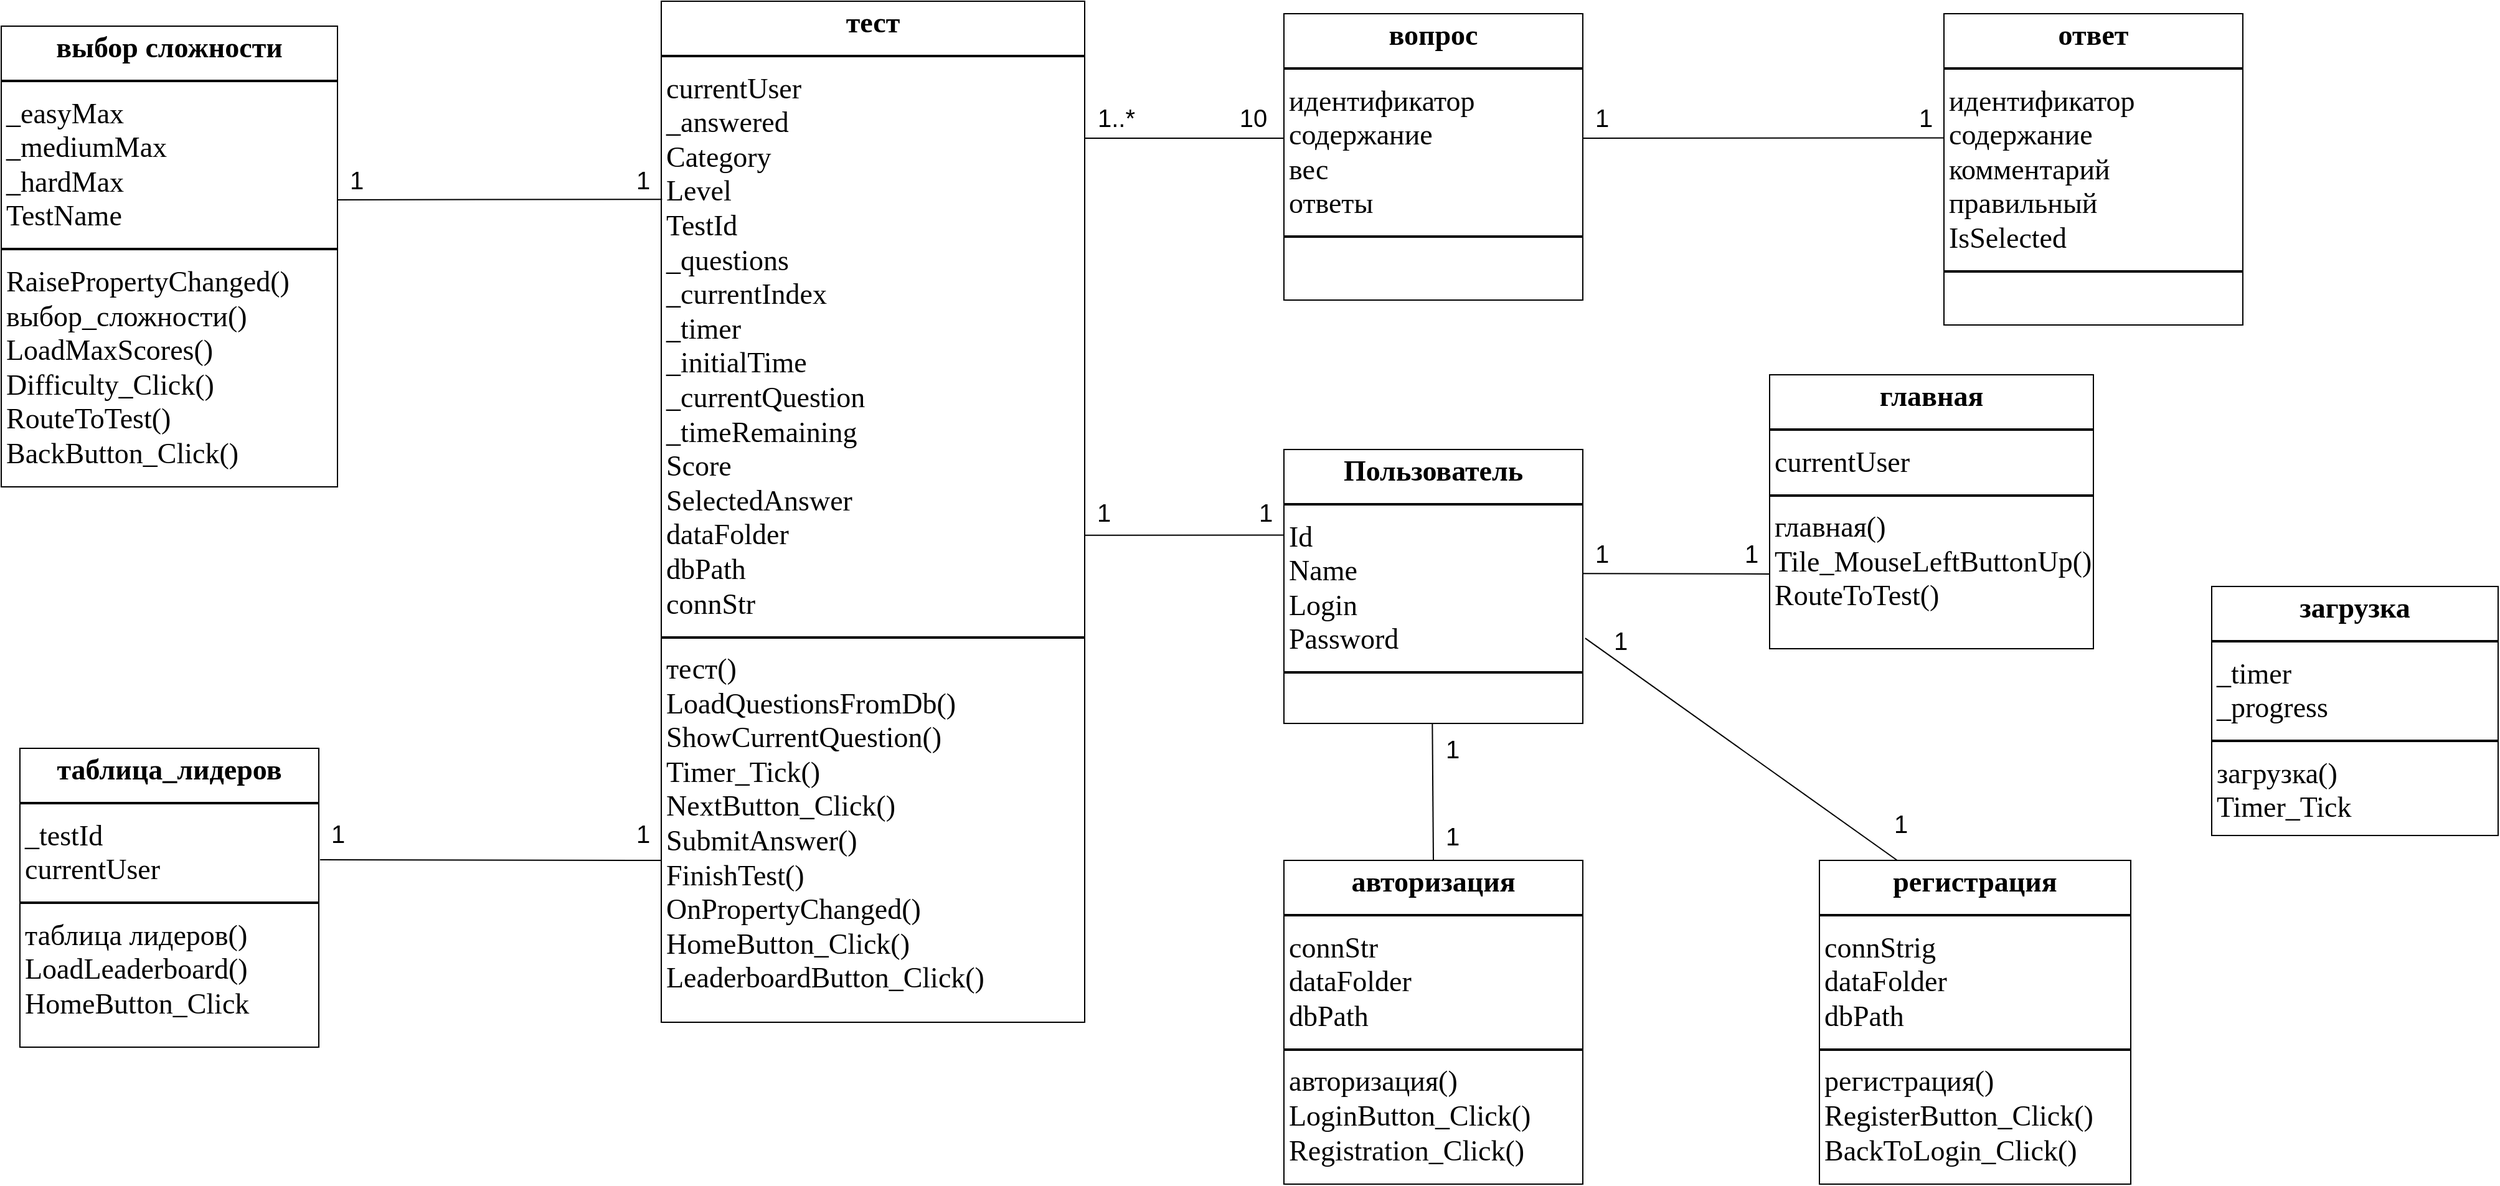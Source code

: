 <mxfile version="24.6.4" type="device">
  <diagram name="Страница — 1" id="ZMt3Es21inp7EqhiQKii">
    <mxGraphModel dx="2625" dy="1573" grid="1" gridSize="10" guides="1" tooltips="1" connect="1" arrows="1" fold="1" page="1" pageScale="1" pageWidth="3300" pageHeight="2339" math="0" shadow="0">
      <root>
        <mxCell id="0" />
        <mxCell id="1" parent="0" />
        <mxCell id="CwhcZS40O737dXPSPKNs-13" value="&lt;p style=&quot;margin: 4px 0px 0px; text-align: center; font-size: 23px;&quot;&gt;&lt;b style=&quot;font-size: 23px;&quot;&gt;регистрация&lt;/b&gt;&lt;/p&gt;&lt;hr style=&quot;border-style: solid; font-size: 23px;&quot;&gt;&lt;p style=&quot;margin: 0px 0px 0px 4px;&quot;&gt;connStrig&lt;/p&gt;&lt;p style=&quot;margin: 0px 0px 0px 4px;&quot;&gt;dataFolder&lt;br&gt;&lt;/p&gt;&lt;p style=&quot;margin: 0px 0px 0px 4px;&quot;&gt;dbPath&lt;/p&gt;&lt;hr style=&quot;border-style: solid; font-size: 23px;&quot;&gt;&lt;p style=&quot;margin: 0px 0px 0px 4px; font-size: 23px;&quot;&gt;регистрация()&lt;/p&gt;&lt;p style=&quot;margin: 0px 0px 0px 4px; font-size: 23px;&quot;&gt;&lt;font style=&quot;font-size: 23px;&quot;&gt;RegisterButton_Click()&lt;/font&gt;&lt;/p&gt;&lt;p style=&quot;margin: 0px 0px 0px 4px; font-size: 23px;&quot;&gt;&lt;span style=&quot;font-size: 23px;&quot;&gt;BackToLogin_Click()&lt;/span&gt;&lt;/p&gt;&lt;p style=&quot;margin: 0px 0px 0px 4px; font-size: 23px;&quot;&gt;&lt;span style=&quot;font-size: 23px;&quot;&gt;&lt;br style=&quot;font-size: 23px;&quot;&gt;&lt;/span&gt;&lt;/p&gt;" style="verticalAlign=top;align=left;overflow=fill;html=1;whiteSpace=wrap;fontFamily=isocpeur;fontSize=23;" parent="1" vertex="1">
          <mxGeometry x="2075" y="1300" width="250" height="260" as="geometry" />
        </mxCell>
        <mxCell id="CwhcZS40O737dXPSPKNs-14" value="&lt;p style=&quot;margin: 4px 0px 0px; text-align: center; font-size: 23px;&quot;&gt;&lt;b style=&quot;font-size: 23px;&quot;&gt;тест&lt;/b&gt;&lt;/p&gt;&lt;hr style=&quot;border-style: solid; font-size: 23px;&quot;&gt;&lt;p style=&quot;margin: 0px 0px 0px 4px; font-size: 23px;&quot;&gt;currentUser&lt;/p&gt;&lt;p style=&quot;margin: 0px 0px 0px 4px; font-size: 23px;&quot;&gt;_answered&lt;/p&gt;&lt;p style=&quot;margin: 0px 0px 0px 4px; font-size: 23px;&quot;&gt;Category&lt;/p&gt;&lt;p style=&quot;margin: 0px 0px 0px 4px; font-size: 23px;&quot;&gt;Level&lt;/p&gt;&lt;p style=&quot;margin: 0px 0px 0px 4px; font-size: 23px;&quot;&gt;TestId&lt;/p&gt;&lt;p style=&quot;margin: 0px 0px 0px 4px; font-size: 23px;&quot;&gt;_questions&lt;/p&gt;&lt;p style=&quot;margin: 0px 0px 0px 4px; font-size: 23px;&quot;&gt;_currentIndex&lt;/p&gt;&lt;p style=&quot;margin: 0px 0px 0px 4px; font-size: 23px;&quot;&gt;_timer&lt;/p&gt;&lt;p style=&quot;margin: 0px 0px 0px 4px; font-size: 23px;&quot;&gt;_initialTime&lt;/p&gt;&lt;p style=&quot;margin: 0px 0px 0px 4px; font-size: 23px;&quot;&gt;_currentQuestion&lt;/p&gt;&lt;p style=&quot;margin: 0px 0px 0px 4px; font-size: 23px;&quot;&gt;_timeRemaining&lt;/p&gt;&lt;p style=&quot;margin: 0px 0px 0px 4px; font-size: 23px;&quot;&gt;Score&lt;/p&gt;&lt;p style=&quot;margin: 0px 0px 0px 4px; font-size: 23px;&quot;&gt;SelectedAnswer&lt;/p&gt;&lt;p style=&quot;margin: 0px 0px 0px 4px; font-size: 23px;&quot;&gt;dataFolder&lt;/p&gt;&lt;p style=&quot;margin: 0px 0px 0px 4px; font-size: 23px;&quot;&gt;dbPath&lt;/p&gt;&lt;p style=&quot;margin: 0px 0px 0px 4px; font-size: 23px;&quot;&gt;connStr&lt;br&gt;&lt;/p&gt;&lt;hr style=&quot;border-style: solid; font-size: 23px;&quot;&gt;&lt;p style=&quot;margin: 0px 0px 0px 4px; font-size: 23px;&quot;&gt;тест()&lt;/p&gt;&lt;p style=&quot;margin: 0px 0px 0px 4px;&quot;&gt;&lt;font face=&quot;isocpeur&quot; style=&quot;font-size: 23px;&quot;&gt;LoadQuestionsFromDb()&lt;/font&gt;&lt;/p&gt;&lt;p style=&quot;margin: 0px 0px 0px 4px;&quot;&gt;&lt;font style=&quot;font-size: 23px;&quot; face=&quot;isocpeur&quot;&gt;ShowCurrentQuestion()&lt;/font&gt;&lt;/p&gt;&lt;p style=&quot;margin: 0px 0px 0px 4px;&quot;&gt;&lt;span style=&quot;background-color: initial;&quot;&gt;&lt;font face=&quot;isocpeur&quot; style=&quot;font-size: 23px;&quot;&gt;Timer_Tick()&lt;/font&gt;&lt;/span&gt;&lt;/p&gt;&lt;p style=&quot;margin: 0px 0px 0px 4px;&quot;&gt;&lt;span style=&quot;background-color: initial;&quot;&gt;&lt;font face=&quot;isocpeur&quot; style=&quot;font-size: 23px;&quot;&gt;NextButton_Click()&lt;/font&gt;&lt;/span&gt;&lt;/p&gt;&lt;p style=&quot;margin: 0px 0px 0px 4px;&quot;&gt;&lt;span style=&quot;background-color: initial;&quot;&gt;&lt;font face=&quot;isocpeur&quot; style=&quot;font-size: 23px;&quot;&gt;SubmitAnswer()&lt;/font&gt;&lt;/span&gt;&lt;/p&gt;&lt;p style=&quot;margin: 0px 0px 0px 4px;&quot;&gt;&lt;span style=&quot;background-color: initial;&quot;&gt;&lt;font face=&quot;isocpeur&quot; style=&quot;font-size: 23px;&quot;&gt;FinishTest()&lt;/font&gt;&lt;/span&gt;&lt;/p&gt;&lt;p style=&quot;margin: 0px 0px 0px 4px;&quot;&gt;&lt;span style=&quot;background-color: initial;&quot;&gt;&lt;font style=&quot;font-size: 23px;&quot;&gt;OnPropertyChanged()&lt;/font&gt;&lt;/span&gt;&lt;/p&gt;&lt;p style=&quot;margin: 0px 0px 0px 4px;&quot;&gt;&lt;span style=&quot;background-color: initial;&quot;&gt;&lt;font face=&quot;isocpeur&quot; style=&quot;font-size: 23px;&quot;&gt;HomeButton_Click()&lt;/font&gt;&lt;/span&gt;&lt;/p&gt;&lt;p style=&quot;margin: 0px 0px 0px 4px;&quot;&gt;&lt;span style=&quot;background-color: initial;&quot;&gt;&lt;font face=&quot;isocpeur&quot; style=&quot;font-size: 23px;&quot;&gt;LeaderboardButton_Click()&lt;/font&gt;&lt;/span&gt;&lt;/p&gt;&lt;p style=&quot;margin: 0px 0px 0px 4px; font-size: 23px;&quot;&gt;&lt;span style=&quot;font-size: 14pt; font-family: &amp;quot;Times New Roman&amp;quot;, serif;&quot;&gt;&lt;br&gt;&lt;/span&gt;&lt;/p&gt;&lt;p style=&quot;margin: 0px 0px 0px 4px; font-size: 23px;&quot;&gt;&lt;span style=&quot;font-size: 14pt; font-family: &amp;quot;Times New Roman&amp;quot;, serif;&quot;&gt;&amp;nbsp;&lt;/span&gt;&lt;span style=&quot;font-size: 14pt; font-family: &amp;quot;Times New Roman&amp;quot;, serif;&quot;&gt;&lt;br&gt;&lt;/span&gt;&lt;/p&gt;" style="verticalAlign=top;align=left;overflow=fill;html=1;whiteSpace=wrap;fontFamily=isocpeur;fontSize=23;" parent="1" vertex="1">
          <mxGeometry x="1145" y="610" width="340" height="820" as="geometry" />
        </mxCell>
        <mxCell id="CwhcZS40O737dXPSPKNs-15" value="&lt;p style=&quot;margin: 4px 0px 0px; text-align: center; font-size: 23px;&quot;&gt;&lt;b style=&quot;font-size: 23px;&quot;&gt;&lt;font style=&quot;font-size: 23px;&quot;&gt;выбор сложности&lt;/font&gt;&lt;/b&gt;&lt;/p&gt;&lt;hr style=&quot;border-style: solid; font-size: 23px;&quot;&gt;&lt;p style=&quot;margin: 0px 0px 0px 4px; font-size: 23px;&quot;&gt;&lt;font style=&quot;font-size: 23px;&quot;&gt;_easyMax&lt;br&gt;&lt;span style=&quot;background-color: initial;&quot;&gt;_mediumMax&lt;/span&gt;&lt;/font&gt;&lt;/p&gt;&lt;p style=&quot;margin: 0px 0px 0px 4px;&quot;&gt;&lt;font style=&quot;&quot;&gt;_hardMax&lt;/font&gt;&lt;/p&gt;&lt;p style=&quot;margin: 0px 0px 0px 4px;&quot;&gt;&lt;font style=&quot;&quot;&gt;TestName&lt;/font&gt;&lt;/p&gt;&lt;hr style=&quot;border-style: solid; font-size: 23px;&quot;&gt;&lt;p style=&quot;margin: 0px 0px 0px 4px; font-size: 23px;&quot;&gt;&lt;font style=&quot;font-size: 23px;&quot;&gt;&lt;span style=&quot;font-size: 23px;&quot;&gt;RaisePropertyChanged()&lt;/span&gt;&lt;/font&gt;&lt;/p&gt;&lt;p style=&quot;margin: 0px 0px 0px 4px; font-size: 23px;&quot;&gt;&lt;span style=&quot;font-size: 23px;&quot;&gt;&lt;font style=&quot;font-size: 23px;&quot;&gt;выбор_сложности()&lt;/font&gt;&lt;/span&gt;&lt;/p&gt;&lt;p style=&quot;margin: 0px 0px 0px 4px; font-size: 23px;&quot;&gt;&lt;span style=&quot;font-size: 23px;&quot;&gt;&lt;font style=&quot;font-size: 23px;&quot;&gt;LoadMaxScores()&lt;/font&gt;&lt;/span&gt;&lt;/p&gt;&lt;p style=&quot;margin: 0px 0px 0px 4px; font-size: 23px;&quot;&gt;&lt;span style=&quot;font-size: 23px;&quot; lang=&quot;EN-US&quot;&gt;&lt;font style=&quot;font-size: 23px;&quot;&gt;Difficulty_Click()&lt;/font&gt;&lt;/span&gt;&lt;/p&gt;&lt;p style=&quot;margin: 0px 0px 0px 4px; font-size: 23px;&quot;&gt;&lt;span style=&quot;font-size: 23px;&quot;&gt;&lt;font style=&quot;font-size: 23px;&quot;&gt;RouteToTest()&lt;/font&gt;&lt;/span&gt;&lt;/p&gt;&lt;p style=&quot;margin: 0px 0px 0px 4px; font-size: 23px;&quot;&gt;&lt;span style=&quot;font-size: 23px;&quot;&gt;&lt;font style=&quot;font-size: 23px;&quot;&gt;BackButton_Click()&lt;/font&gt;&lt;/span&gt;&lt;/p&gt;&lt;p style=&quot;margin: 0px 0px 0px 4px; font-size: 23px;&quot;&gt;&lt;span style=&quot;font-size: 23px;&quot;&gt;&lt;font style=&quot;font-size: 23px;&quot;&gt;&lt;br style=&quot;font-size: 23px;&quot;&gt;&lt;/font&gt;&lt;br style=&quot;font-size: 23px;&quot;&gt;&lt;/span&gt;&lt;/p&gt;" style="verticalAlign=top;align=left;overflow=fill;html=1;whiteSpace=wrap;fontFamily=isocpeur;fontSize=23;" parent="1" vertex="1">
          <mxGeometry x="615" y="630" width="270" height="370" as="geometry" />
        </mxCell>
        <mxCell id="CwhcZS40O737dXPSPKNs-16" value="&lt;p style=&quot;margin: 4px 0px 0px; text-align: center; font-size: 23px;&quot;&gt;&lt;b style=&quot;font-size: 23px;&quot;&gt;загрузка&lt;/b&gt;&lt;/p&gt;&lt;hr style=&quot;border-style: solid; font-size: 23px;&quot;&gt;&lt;p style=&quot;margin: 0px 0px 0px 4px; font-size: 23px;&quot;&gt;_timer&lt;/p&gt;&lt;p style=&quot;margin: 0px 0px 0px 4px; font-size: 23px;&quot;&gt;_progress&lt;br&gt;&lt;/p&gt;&lt;hr style=&quot;border-style: solid; font-size: 23px;&quot;&gt;&lt;p style=&quot;margin: 0px 0px 0px 4px; font-size: 23px;&quot;&gt;загрузка()&lt;/p&gt;&lt;p style=&quot;margin: 0px 0px 0px 4px;&quot;&gt;&lt;font style=&quot;font-size: 23px;&quot; face=&quot;isocpeur&quot;&gt;Timer_Tick&lt;/font&gt;&lt;br&gt;&lt;/p&gt;" style="verticalAlign=top;align=left;overflow=fill;html=1;whiteSpace=wrap;fontFamily=isocpeur;fontSize=23;" parent="1" vertex="1">
          <mxGeometry x="2390" y="1080" width="230" height="200" as="geometry" />
        </mxCell>
        <mxCell id="CwhcZS40O737dXPSPKNs-17" value="&lt;p style=&quot;margin: 4px 0px 0px; text-align: center; font-size: 23px;&quot;&gt;&lt;b style=&quot;font-size: 23px;&quot;&gt;вопрос&lt;/b&gt;&lt;/p&gt;&lt;hr style=&quot;border-style: solid; font-size: 23px;&quot;&gt;&lt;p style=&quot;margin: 0px 0px 0px 4px;&quot;&gt;идентификатор&lt;br style=&quot;font-size: 23px;&quot;&gt;&lt;/p&gt;&lt;p style=&quot;margin: 0px 0px 0px 4px;&quot;&gt;содержание&lt;br&gt;&lt;/p&gt;&lt;p style=&quot;margin: 0px 0px 0px 4px;&quot;&gt;вес&lt;br&gt;&lt;/p&gt;&lt;p style=&quot;margin: 0px 0px 0px 4px;&quot;&gt;ответы&lt;br&gt;&lt;/p&gt;&lt;hr style=&quot;border-style: solid; font-size: 23px;&quot;&gt;&lt;p style=&quot;margin: 0px 0px 0px 4px; font-size: 23px;&quot;&gt;&lt;br style=&quot;font-size: 23px;&quot;&gt;&lt;/p&gt;" style="verticalAlign=top;align=left;overflow=fill;html=1;whiteSpace=wrap;fontFamily=isocpeur;fontSize=23;" parent="1" vertex="1">
          <mxGeometry x="1645" y="620" width="240" height="230" as="geometry" />
        </mxCell>
        <mxCell id="CwhcZS40O737dXPSPKNs-19" value="&lt;p style=&quot;margin: 4px 0px 0px; text-align: center; font-size: 23px;&quot;&gt;&lt;b style=&quot;font-size: 23px;&quot;&gt;Пользователь&lt;/b&gt;&lt;/p&gt;&lt;hr style=&quot;border-style: solid; font-size: 23px;&quot;&gt;&lt;p style=&quot;margin: 0px 0px 0px 4px;&quot;&gt;Id&lt;/p&gt;&lt;p style=&quot;margin: 0px 0px 0px 4px;&quot;&gt;Name&lt;/p&gt;&lt;p style=&quot;margin: 0px 0px 0px 4px;&quot;&gt;Login&lt;/p&gt;&lt;p style=&quot;margin: 0px 0px 0px 4px;&quot;&gt;Password&lt;br&gt;&lt;/p&gt;&lt;hr style=&quot;border-style: solid; font-size: 23px;&quot;&gt;&lt;p style=&quot;margin: 0px 0px 0px 4px; font-size: 23px;&quot;&gt;&lt;br style=&quot;font-size: 23px;&quot;&gt;&lt;/p&gt;" style="verticalAlign=top;align=left;overflow=fill;html=1;whiteSpace=wrap;fontFamily=isocpeur;fontSize=23;" parent="1" vertex="1">
          <mxGeometry x="1645" y="970" width="240" height="220" as="geometry" />
        </mxCell>
        <mxCell id="CwhcZS40O737dXPSPKNs-20" value="&lt;p style=&quot;margin: 4px 0px 0px; text-align: center; font-size: 23px;&quot;&gt;&lt;b style=&quot;font-size: 23px;&quot;&gt;ответ&lt;/b&gt;&lt;/p&gt;&lt;hr style=&quot;border-style: solid; font-size: 23px;&quot;&gt;&lt;p style=&quot;margin: 0px 0px 0px 4px;&quot;&gt;идентификатор&lt;br style=&quot;font-size: 23px;&quot;&gt;&lt;/p&gt;&lt;p style=&quot;margin: 0px 0px 0px 4px;&quot;&gt;содержание&lt;br&gt;&lt;/p&gt;&lt;p style=&quot;margin: 0px 0px 0px 4px;&quot;&gt;комментарий&lt;br&gt;&lt;/p&gt;&lt;p style=&quot;margin: 0px 0px 0px 4px;&quot;&gt;правильный&lt;br&gt;&lt;/p&gt;&lt;p style=&quot;margin: 0px 0px 0px 4px;&quot;&gt;IsSelected&amp;nbsp;&lt;br&gt;&lt;/p&gt;&lt;hr style=&quot;border-style: solid; font-size: 23px;&quot;&gt;&lt;p style=&quot;margin: 0px 0px 0px 4px; font-size: 23px;&quot;&gt;&lt;br&gt;&lt;/p&gt;&lt;p style=&quot;margin: 0px 0px 0px 4px; font-size: 23px;&quot;&gt;&lt;span style=&quot;font-size: 23px; font-family: &amp;quot;Times New Roman&amp;quot;, serif;&quot;&gt;&lt;br style=&quot;font-size: 23px;&quot;&gt;&lt;/span&gt;&lt;/p&gt;&lt;p style=&quot;margin: 0px 0px 0px 4px; font-size: 23px;&quot;&gt;&lt;span style=&quot;font-size: 23px; font-family: &amp;quot;Times New Roman&amp;quot;, serif;&quot;&gt;&lt;br style=&quot;font-size: 23px;&quot;&gt;&lt;/span&gt;&lt;/p&gt;" style="verticalAlign=top;align=left;overflow=fill;html=1;whiteSpace=wrap;fontFamily=isocpeur;fontSize=23;" parent="1" vertex="1">
          <mxGeometry x="2175" y="620" width="240" height="250" as="geometry" />
        </mxCell>
        <mxCell id="CwhcZS40O737dXPSPKNs-21" value="&lt;p style=&quot;margin: 4px 0px 0px; text-align: center; font-size: 23px;&quot;&gt;&lt;b style=&quot;font-size: 23px;&quot;&gt;главная&lt;/b&gt;&lt;/p&gt;&lt;hr style=&quot;border-style: solid; font-size: 23px;&quot;&gt;&lt;p style=&quot;margin: 0px 0px 0px 4px; font-size: 23px;&quot;&gt;currentUser&lt;/p&gt;&lt;hr style=&quot;border-style: solid; font-size: 23px;&quot;&gt;&lt;p style=&quot;margin: 0px 0px 0px 4px; font-size: 23px;&quot;&gt;&lt;font style=&quot;font-size: 23px;&quot;&gt;главная()&lt;/font&gt;&lt;/p&gt;&lt;p style=&quot;margin: 0px 0px 0px 4px; font-size: 23px;&quot;&gt;&lt;font style=&quot;font-size: 23px;&quot;&gt;&lt;span style=&quot;font-size: 23px;&quot;&gt;Tile_MouseLeftButtonUp()&lt;/span&gt;&lt;/font&gt;&lt;/p&gt;&lt;p style=&quot;margin: 0px 0px 0px 4px; font-size: 23px;&quot;&gt;&lt;font style=&quot;font-size: 23px;&quot;&gt;&lt;span style=&quot;font-size: 23px;&quot;&gt;RouteToTest()&lt;/span&gt;&lt;/font&gt;&lt;/p&gt;&lt;p style=&quot;margin: 0px 0px 0px 4px; font-size: 23px;&quot;&gt;&lt;span style=&quot;font-size: 23px;&quot;&gt;&lt;br style=&quot;font-size: 23px;&quot;&gt;&lt;/span&gt;&lt;/p&gt;" style="verticalAlign=top;align=left;overflow=fill;html=1;whiteSpace=wrap;fontFamily=isocpeur;fontSize=23;" parent="1" vertex="1">
          <mxGeometry x="2035" y="910" width="260" height="220" as="geometry" />
        </mxCell>
        <mxCell id="CwhcZS40O737dXPSPKNs-22" value="&lt;p style=&quot;margin: 4px 0px 0px; text-align: center; font-size: 23px;&quot;&gt;&lt;b style=&quot;font-size: 23px;&quot;&gt;авторизация&lt;/b&gt;&lt;/p&gt;&lt;hr style=&quot;border-style: solid; font-size: 23px;&quot;&gt;&lt;p style=&quot;margin: 0px 0px 0px 4px; font-size: 23px;&quot;&gt;connStr&lt;/p&gt;&lt;p style=&quot;margin: 0px 0px 0px 4px; font-size: 23px;&quot;&gt;dataFolder&lt;br style=&quot;font-size: 23px;&quot;&gt;&lt;/p&gt;&lt;p style=&quot;margin: 0px 0px 0px 4px;&quot;&gt;dbPath&lt;br&gt;&lt;/p&gt;&lt;hr style=&quot;border-style: solid; font-size: 23px;&quot;&gt;&lt;p style=&quot;margin: 0px 0px 0px 4px; font-size: 23px;&quot;&gt;авторизация()&lt;/p&gt;&lt;p style=&quot;margin: 0px 0px 0px 4px; font-size: 23px;&quot;&gt;&lt;span style=&quot;font-size: 23px;&quot;&gt;LoginButton_Click()&lt;/span&gt;&lt;/p&gt;&lt;p style=&quot;margin: 0px 0px 0px 4px; font-size: 23px;&quot;&gt;&lt;span style=&quot;font-size: 23px;&quot;&gt;Registration_Click()&lt;/span&gt;&lt;/p&gt;" style="verticalAlign=top;align=left;overflow=fill;html=1;whiteSpace=wrap;fontFamily=isocpeur;fontSize=23;" parent="1" vertex="1">
          <mxGeometry x="1645" y="1300" width="240" height="260" as="geometry" />
        </mxCell>
        <mxCell id="CwhcZS40O737dXPSPKNs-23" value="&lt;p style=&quot;margin: 4px 0px 0px; text-align: center; font-size: 23px;&quot;&gt;&lt;b style=&quot;font-size: 23px;&quot;&gt;таблица_лидеров&lt;/b&gt;&lt;/p&gt;&lt;hr style=&quot;border-style: solid; font-size: 23px;&quot;&gt;&lt;p style=&quot;margin: 0px 0px 0px 4px; font-size: 23px;&quot;&gt;_testId&lt;/p&gt;&lt;p style=&quot;margin: 0px 0px 0px 4px; font-size: 23px;&quot;&gt;currentUser&lt;br&gt;&lt;/p&gt;&lt;hr style=&quot;border-style: solid; font-size: 23px;&quot;&gt;&lt;p style=&quot;margin: 0px 0px 0px 4px; font-size: 23px;&quot;&gt;таблица лидеров()&lt;/p&gt;&lt;p style=&quot;margin: 0px 0px 0px 4px;&quot;&gt;&lt;font style=&quot;font-size: 23px;&quot; face=&quot;isocpeur&quot;&gt;LoadLeaderboard()&lt;/font&gt;&lt;/p&gt;&lt;p style=&quot;margin: 0px 0px 0px 4px;&quot;&gt;&lt;font face=&quot;isocpeur&quot; style=&quot;font-size: 23px;&quot;&gt;HomeButton_Click&lt;/font&gt;&lt;/p&gt;" style="verticalAlign=top;align=left;overflow=fill;html=1;whiteSpace=wrap;fontFamily=isocpeur;fontSize=23;" parent="1" vertex="1">
          <mxGeometry x="630" y="1210" width="240" height="240" as="geometry" />
        </mxCell>
        <mxCell id="9g3BDJK04uG7Q3a8VbqJ-1" value="" style="endArrow=none;html=1;rounded=0;entryX=0;entryY=0.399;entryDx=0;entryDy=0;entryPerimeter=0;fontSize=20;" edge="1" parent="1" target="CwhcZS40O737dXPSPKNs-20">
          <mxGeometry width="50" height="50" relative="1" as="geometry">
            <mxPoint x="1885" y="720" as="sourcePoint" />
            <mxPoint x="2185" y="720" as="targetPoint" />
          </mxGeometry>
        </mxCell>
        <mxCell id="9g3BDJK04uG7Q3a8VbqJ-2" value="1" style="text;html=1;align=center;verticalAlign=middle;resizable=0;points=[];autosize=1;strokeColor=none;fillColor=none;fontSize=20;" vertex="1" parent="1">
          <mxGeometry x="1885" y="683" width="30" height="40" as="geometry" />
        </mxCell>
        <mxCell id="9g3BDJK04uG7Q3a8VbqJ-3" value="1" style="text;html=1;align=center;verticalAlign=middle;resizable=0;points=[];autosize=1;strokeColor=none;fillColor=none;fontSize=20;" vertex="1" parent="1">
          <mxGeometry x="2145" y="683" width="30" height="40" as="geometry" />
        </mxCell>
        <mxCell id="9g3BDJK04uG7Q3a8VbqJ-4" value="" style="endArrow=none;html=1;rounded=0;entryX=0.002;entryY=0.194;entryDx=0;entryDy=0;entryPerimeter=0;fontSize=20;exitX=-0.016;exitY=0.912;exitDx=0;exitDy=0;exitPerimeter=0;" edge="1" parent="1" source="9g3BDJK04uG7Q3a8VbqJ-5" target="CwhcZS40O737dXPSPKNs-14">
          <mxGeometry width="50" height="50" relative="1" as="geometry">
            <mxPoint x="885" y="770" as="sourcePoint" />
            <mxPoint x="1045" y="770" as="targetPoint" />
          </mxGeometry>
        </mxCell>
        <mxCell id="9g3BDJK04uG7Q3a8VbqJ-5" value="1" style="text;html=1;align=center;verticalAlign=middle;resizable=0;points=[];autosize=1;strokeColor=none;fillColor=none;fontSize=20;" vertex="1" parent="1">
          <mxGeometry x="885" y="733" width="30" height="40" as="geometry" />
        </mxCell>
        <mxCell id="9g3BDJK04uG7Q3a8VbqJ-6" value="1" style="text;html=1;align=center;verticalAlign=middle;resizable=0;points=[];autosize=1;strokeColor=none;fillColor=none;fontSize=20;" vertex="1" parent="1">
          <mxGeometry x="1115" y="733" width="30" height="40" as="geometry" />
        </mxCell>
        <mxCell id="9g3BDJK04uG7Q3a8VbqJ-7" value="" style="endArrow=none;html=1;rounded=0;fontSize=20;exitX=1.003;exitY=0.123;exitDx=0;exitDy=0;exitPerimeter=0;entryX=0.001;entryY=0.395;entryDx=0;entryDy=0;entryPerimeter=0;" edge="1" parent="1">
          <mxGeometry width="50" height="50" relative="1" as="geometry">
            <mxPoint x="1485.0" y="720.01" as="sourcePoint" />
            <mxPoint x="1645.24" y="720.0" as="targetPoint" />
          </mxGeometry>
        </mxCell>
        <mxCell id="9g3BDJK04uG7Q3a8VbqJ-8" value="1..*" style="text;html=1;align=center;verticalAlign=middle;resizable=0;points=[];autosize=1;strokeColor=none;fillColor=none;fontSize=20;" vertex="1" parent="1">
          <mxGeometry x="1485" y="683" width="50" height="40" as="geometry" />
        </mxCell>
        <mxCell id="9g3BDJK04uG7Q3a8VbqJ-9" value="10" style="text;html=1;align=center;verticalAlign=middle;resizable=0;points=[];autosize=1;strokeColor=none;fillColor=none;fontSize=20;" vertex="1" parent="1">
          <mxGeometry x="1595" y="683" width="50" height="40" as="geometry" />
        </mxCell>
        <mxCell id="9g3BDJK04uG7Q3a8VbqJ-10" value="" style="endArrow=none;html=1;rounded=0;fontSize=20;exitX=1;exitY=0.523;exitDx=0;exitDy=0;exitPerimeter=0;entryX=0.995;entryY=0.969;entryDx=0;entryDy=0;entryPerimeter=0;" edge="1" parent="1" source="CwhcZS40O737dXPSPKNs-14" target="9g3BDJK04uG7Q3a8VbqJ-12">
          <mxGeometry width="50" height="50" relative="1" as="geometry">
            <mxPoint x="1490" y="1038.17" as="sourcePoint" />
            <mxPoint x="1650" y="1037" as="targetPoint" />
          </mxGeometry>
        </mxCell>
        <mxCell id="9g3BDJK04uG7Q3a8VbqJ-11" value="1" style="text;html=1;align=center;verticalAlign=middle;resizable=0;points=[];autosize=1;strokeColor=none;fillColor=none;fontSize=20;" vertex="1" parent="1">
          <mxGeometry x="1485" y="1000" width="30" height="40" as="geometry" />
        </mxCell>
        <mxCell id="9g3BDJK04uG7Q3a8VbqJ-12" value="1" style="text;html=1;align=center;verticalAlign=middle;resizable=0;points=[];autosize=1;strokeColor=none;fillColor=none;fontSize=20;" vertex="1" parent="1">
          <mxGeometry x="1615" y="1000" width="30" height="40" as="geometry" />
        </mxCell>
        <mxCell id="9g3BDJK04uG7Q3a8VbqJ-13" value="" style="endArrow=none;html=1;rounded=0;fontSize=20;entryX=0.001;entryY=0.727;entryDx=0;entryDy=0;entryPerimeter=0;exitX=0.001;exitY=0.916;exitDx=0;exitDy=0;exitPerimeter=0;" edge="1" parent="1" source="9g3BDJK04uG7Q3a8VbqJ-14" target="CwhcZS40O737dXPSPKNs-21">
          <mxGeometry width="50" height="50" relative="1" as="geometry">
            <mxPoint x="1885" y="1067.5" as="sourcePoint" />
            <mxPoint x="2035" y="1066" as="targetPoint" />
          </mxGeometry>
        </mxCell>
        <mxCell id="9g3BDJK04uG7Q3a8VbqJ-14" value="1" style="text;html=1;align=center;verticalAlign=middle;resizable=0;points=[];autosize=1;strokeColor=none;fillColor=none;fontSize=20;" vertex="1" parent="1">
          <mxGeometry x="1885" y="1033" width="30" height="40" as="geometry" />
        </mxCell>
        <mxCell id="9g3BDJK04uG7Q3a8VbqJ-15" value="1" style="text;html=1;align=center;verticalAlign=middle;resizable=0;points=[];autosize=1;strokeColor=none;fillColor=none;fontSize=20;" vertex="1" parent="1">
          <mxGeometry x="2005" y="1033" width="30" height="40" as="geometry" />
        </mxCell>
        <mxCell id="9g3BDJK04uG7Q3a8VbqJ-16" value="" style="endArrow=none;html=1;rounded=0;fontSize=20;exitX=1.004;exitY=0.373;exitDx=0;exitDy=0;exitPerimeter=0;" edge="1" parent="1" source="CwhcZS40O737dXPSPKNs-23">
          <mxGeometry width="50" height="50" relative="1" as="geometry">
            <mxPoint x="875" y="1300" as="sourcePoint" />
            <mxPoint x="1145" y="1300" as="targetPoint" />
          </mxGeometry>
        </mxCell>
        <mxCell id="9g3BDJK04uG7Q3a8VbqJ-17" value="1" style="text;html=1;align=center;verticalAlign=middle;resizable=0;points=[];autosize=1;strokeColor=none;fillColor=none;fontSize=20;" vertex="1" parent="1">
          <mxGeometry x="870" y="1258" width="30" height="40" as="geometry" />
        </mxCell>
        <mxCell id="9g3BDJK04uG7Q3a8VbqJ-18" value="1" style="text;html=1;align=center;verticalAlign=middle;resizable=0;points=[];autosize=1;strokeColor=none;fillColor=none;fontSize=20;" vertex="1" parent="1">
          <mxGeometry x="1115" y="1258" width="30" height="40" as="geometry" />
        </mxCell>
        <mxCell id="9g3BDJK04uG7Q3a8VbqJ-19" value="" style="endArrow=none;html=1;rounded=0;exitX=1.008;exitY=0.689;exitDx=0;exitDy=0;exitPerimeter=0;entryX=0.25;entryY=0;entryDx=0;entryDy=0;" edge="1" parent="1" source="CwhcZS40O737dXPSPKNs-19" target="CwhcZS40O737dXPSPKNs-13">
          <mxGeometry width="50" height="50" relative="1" as="geometry">
            <mxPoint x="2035" y="1400" as="sourcePoint" />
            <mxPoint x="2105" y="1250" as="targetPoint" />
          </mxGeometry>
        </mxCell>
        <mxCell id="9g3BDJK04uG7Q3a8VbqJ-20" value="1" style="text;html=1;align=center;verticalAlign=middle;resizable=0;points=[];autosize=1;strokeColor=none;fillColor=none;fontSize=20;" vertex="1" parent="1">
          <mxGeometry x="1900" y="1103" width="30" height="40" as="geometry" />
        </mxCell>
        <mxCell id="9g3BDJK04uG7Q3a8VbqJ-21" value="&lt;font style=&quot;font-size: 20px;&quot;&gt;1&lt;/font&gt;" style="text;html=1;align=center;verticalAlign=middle;resizable=0;points=[];autosize=1;strokeColor=none;fillColor=none;" vertex="1" parent="1">
          <mxGeometry x="2125" y="1250" width="30" height="40" as="geometry" />
        </mxCell>
        <mxCell id="9g3BDJK04uG7Q3a8VbqJ-22" value="" style="endArrow=none;html=1;rounded=0;" edge="1" parent="1">
          <mxGeometry width="50" height="50" relative="1" as="geometry">
            <mxPoint x="1765" y="1300" as="sourcePoint" />
            <mxPoint x="1764.17" y="1190" as="targetPoint" />
          </mxGeometry>
        </mxCell>
        <mxCell id="9g3BDJK04uG7Q3a8VbqJ-24" value="1" style="text;html=1;align=center;verticalAlign=middle;resizable=0;points=[];autosize=1;strokeColor=none;fillColor=none;fontSize=20;" vertex="1" parent="1">
          <mxGeometry x="1765" y="1190" width="30" height="40" as="geometry" />
        </mxCell>
        <mxCell id="9g3BDJK04uG7Q3a8VbqJ-25" value="1" style="text;html=1;align=center;verticalAlign=middle;resizable=0;points=[];autosize=1;strokeColor=none;fillColor=none;fontSize=20;" vertex="1" parent="1">
          <mxGeometry x="1765" y="1260" width="30" height="40" as="geometry" />
        </mxCell>
      </root>
    </mxGraphModel>
  </diagram>
</mxfile>
